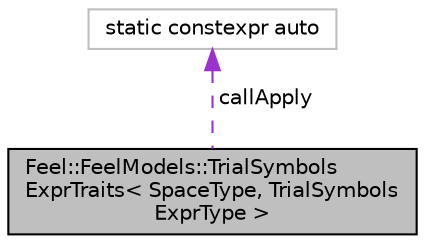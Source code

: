 digraph "Feel::FeelModels::TrialSymbolsExprTraits&lt; SpaceType, TrialSymbolsExprType &gt;"
{
 // LATEX_PDF_SIZE
  edge [fontname="Helvetica",fontsize="10",labelfontname="Helvetica",labelfontsize="10"];
  node [fontname="Helvetica",fontsize="10",shape=record];
  Node1 [label="Feel::FeelModels::TrialSymbols\lExprTraits\< SpaceType, TrialSymbols\lExprType \>",height=0.2,width=0.4,color="black", fillcolor="grey75", style="filled", fontcolor="black",tooltip=" "];
  Node2 -> Node1 [dir="back",color="darkorchid3",fontsize="10",style="dashed",label=" callApply" ,fontname="Helvetica"];
  Node2 [label="static constexpr auto",height=0.2,width=0.4,color="grey75", fillcolor="white", style="filled",tooltip=" "];
}
